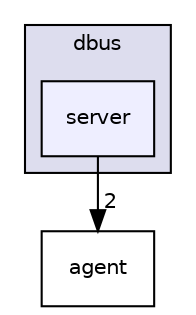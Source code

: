 digraph "src/dbus/server" {
  compound=true
  node [ fontsize="10", fontname="Helvetica"];
  edge [ labelfontsize="10", labelfontname="Helvetica"];
  subgraph clusterdir_94a2683589a88019f6e9bb2916eaec33 {
    graph [ bgcolor="#ddddee", pencolor="black", label="dbus" fontname="Helvetica", fontsize="10", URL="dir_94a2683589a88019f6e9bb2916eaec33.html"]
  dir_43662de72e56b0906008ab906b597214 [shape=box, label="server", style="filled", fillcolor="#eeeeff", pencolor="black", URL="dir_43662de72e56b0906008ab906b597214.html"];
  }
  dir_7a595b6a07cd8b16c4e5e314d67cc75b [shape=box label="agent" URL="dir_7a595b6a07cd8b16c4e5e314d67cc75b.html"];
  dir_43662de72e56b0906008ab906b597214->dir_7a595b6a07cd8b16c4e5e314d67cc75b [headlabel="2", labeldistance=1.5 headhref="dir_000011_000003.html"];
}
